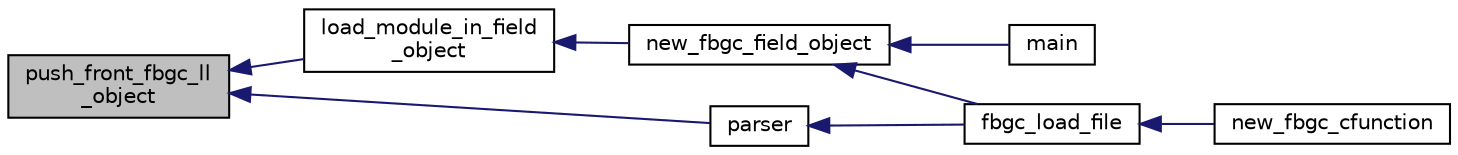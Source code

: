 digraph "push_front_fbgc_ll_object"
{
  edge [fontname="Helvetica",fontsize="10",labelfontname="Helvetica",labelfontsize="10"];
  node [fontname="Helvetica",fontsize="10",shape=record];
  rankdir="LR";
  Node41 [label="push_front_fbgc_ll\l_object",height=0.2,width=0.4,color="black", fillcolor="grey75", style="filled", fontcolor="black"];
  Node41 -> Node42 [dir="back",color="midnightblue",fontsize="10",style="solid",fontname="Helvetica"];
  Node42 [label="load_module_in_field\l_object",height=0.2,width=0.4,color="black", fillcolor="white", style="filled",URL="$field__object_8h.html#a51210a1608ab1b46f9d2bb1b0f2925eb"];
  Node42 -> Node43 [dir="back",color="midnightblue",fontsize="10",style="solid",fontname="Helvetica"];
  Node43 [label="new_fbgc_field_object",height=0.2,width=0.4,color="black", fillcolor="white", style="filled",URL="$field__object_8h.html#a28800156fc2d609a3625834282b1b94e"];
  Node43 -> Node44 [dir="back",color="midnightblue",fontsize="10",style="solid",fontname="Helvetica"];
  Node44 [label="fbgc_load_file",height=0.2,width=0.4,color="black", fillcolor="white", style="filled",URL="$fbgc_8h.html#a2aeeff0403205e54bd0dd187e4337b4a"];
  Node44 -> Node45 [dir="back",color="midnightblue",fontsize="10",style="solid",fontname="Helvetica"];
  Node45 [label="new_fbgc_cfunction",height=0.2,width=0.4,color="black", fillcolor="white", style="filled",URL="$fbgc__stl_8c.html#a23883ffe16d0cfdc1f70f3c31b650d2c"];
  Node43 -> Node46 [dir="back",color="midnightblue",fontsize="10",style="solid",fontname="Helvetica"];
  Node46 [label="main",height=0.2,width=0.4,color="black", fillcolor="white", style="filled",URL="$fbgc_8c.html#a3c04138a5bfe5d72780bb7e82a18e627"];
  Node41 -> Node47 [dir="back",color="midnightblue",fontsize="10",style="solid",fontname="Helvetica"];
  Node47 [label="parser",height=0.2,width=0.4,color="black", fillcolor="white", style="filled",URL="$parser_8h.html#a9128876c7bafe4207a35d10f2c7f12a8"];
  Node47 -> Node44 [dir="back",color="midnightblue",fontsize="10",style="solid",fontname="Helvetica"];
}
